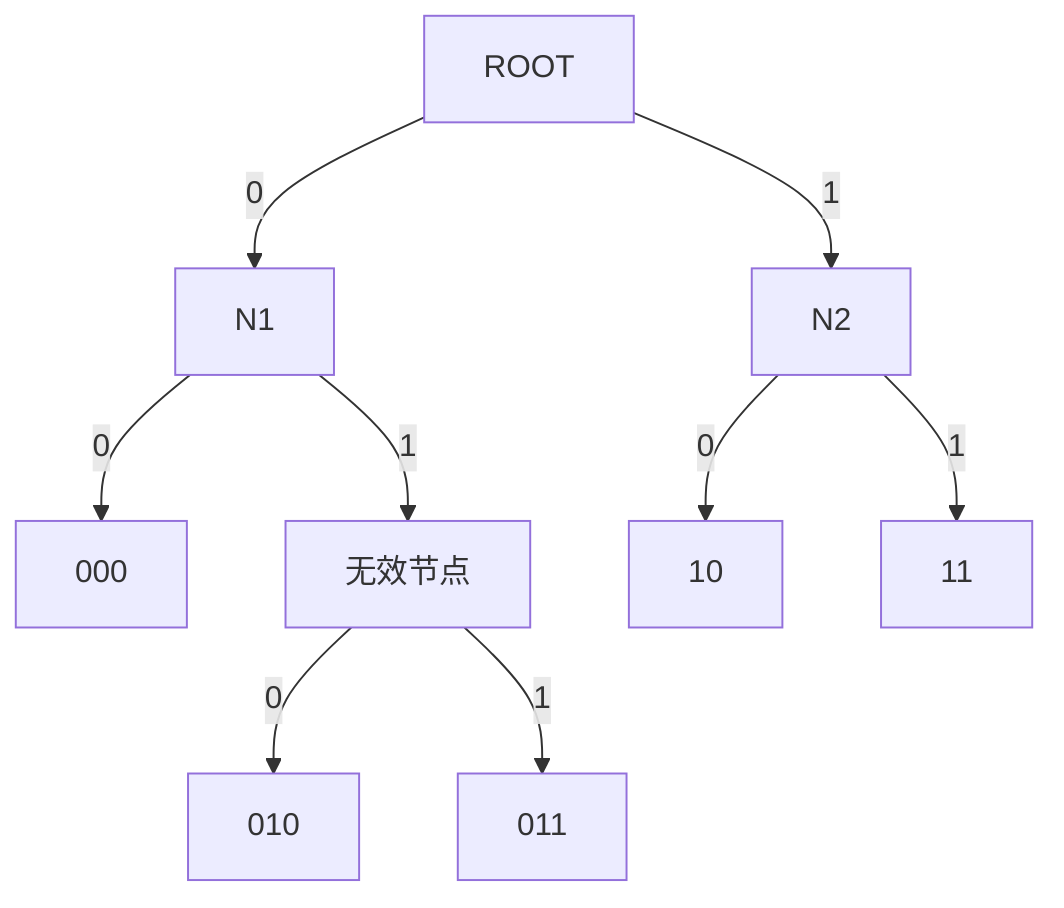 graph TD
    ROOT -->|0| N1
    ROOT -->|1| N2
    N1 -->|0| N3[000]
    N1 -->|1| N4[无效节点]
N2 -->|0| N5[10]
N2 -->|1| N6[11]
N4 -->|0| N7[010]
N4 -->|1| N8[011]